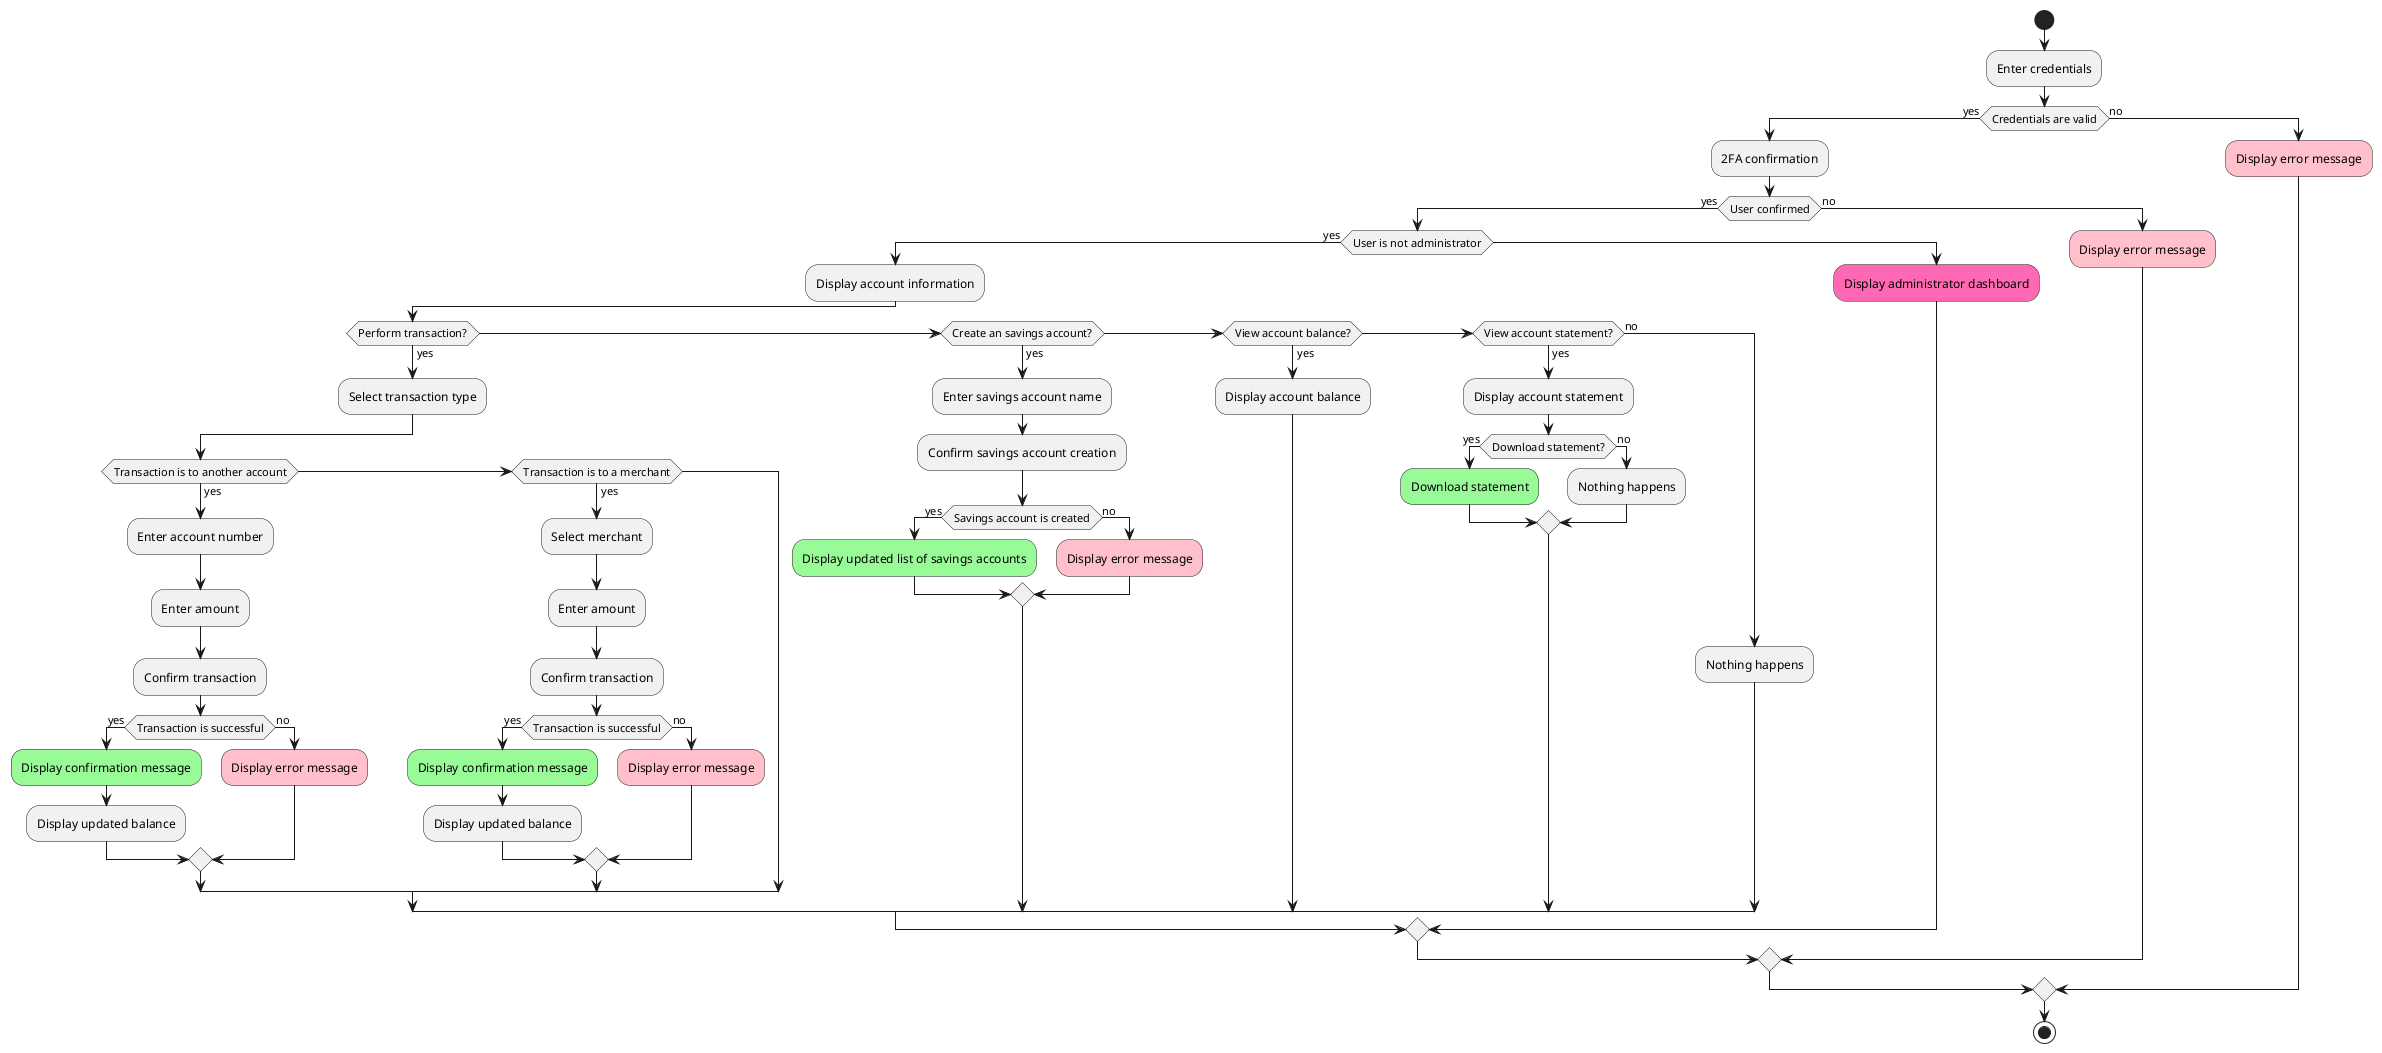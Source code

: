 @startuml activity-diagram
start

:Enter credentials;
if (Credentials are valid) then (yes)
    :2FA confirmation;
    if(User confirmed) then (yes)
        if(User is not administrator) then (yes)
            :Display account information;
            if (Perform transaction?) then (yes)
                :Select transaction type;
                if (Transaction is to another account) then (yes)
                    :Enter account number;
                    :Enter amount;
                    :Confirm transaction;
                    if (Transaction is successful) then (yes)
                        #palegreen:Display confirmation message;
                        :Display updated balance;
                    else (no)
                        #pink:Display error message;
                    endif
                elseif (Transaction is to a merchant) then (yes)
                    :Select merchant;
                    :Enter amount;
                    :Confirm transaction;
                    if (Transaction is successful) then (yes)
                        #palegreen:Display confirmation message;
                        :Display updated balance;
                    else (no)
                        #pink:Display error message;
                    endif
                endif
            elseif (Create an savings account?) then (yes)
                :Enter savings account name;
                :Confirm savings account creation;
                if (Savings account is created) then (yes)
                    #palegreen:Display updated list of savings accounts;
                else (no)
                    #pink:Display error message;
                endif
            elseif (View account balance?) then (yes)
                :Display account balance;
            elseif (View account statement?) then (yes)
                :Display account statement;
                if(Download statement?) then (yes)
                    #palegreen:Download statement;
                else (no)
                    :Nothing happens;
                endif
            else (no)
                :Nothing happens;
            endif
        else
            #hotPink:Display administrator dashboard;
        endif
    else (no)
        #pink:Display error message;
    endif
else (no)
    #pink:Display error message;
endif

stop
@enduml
